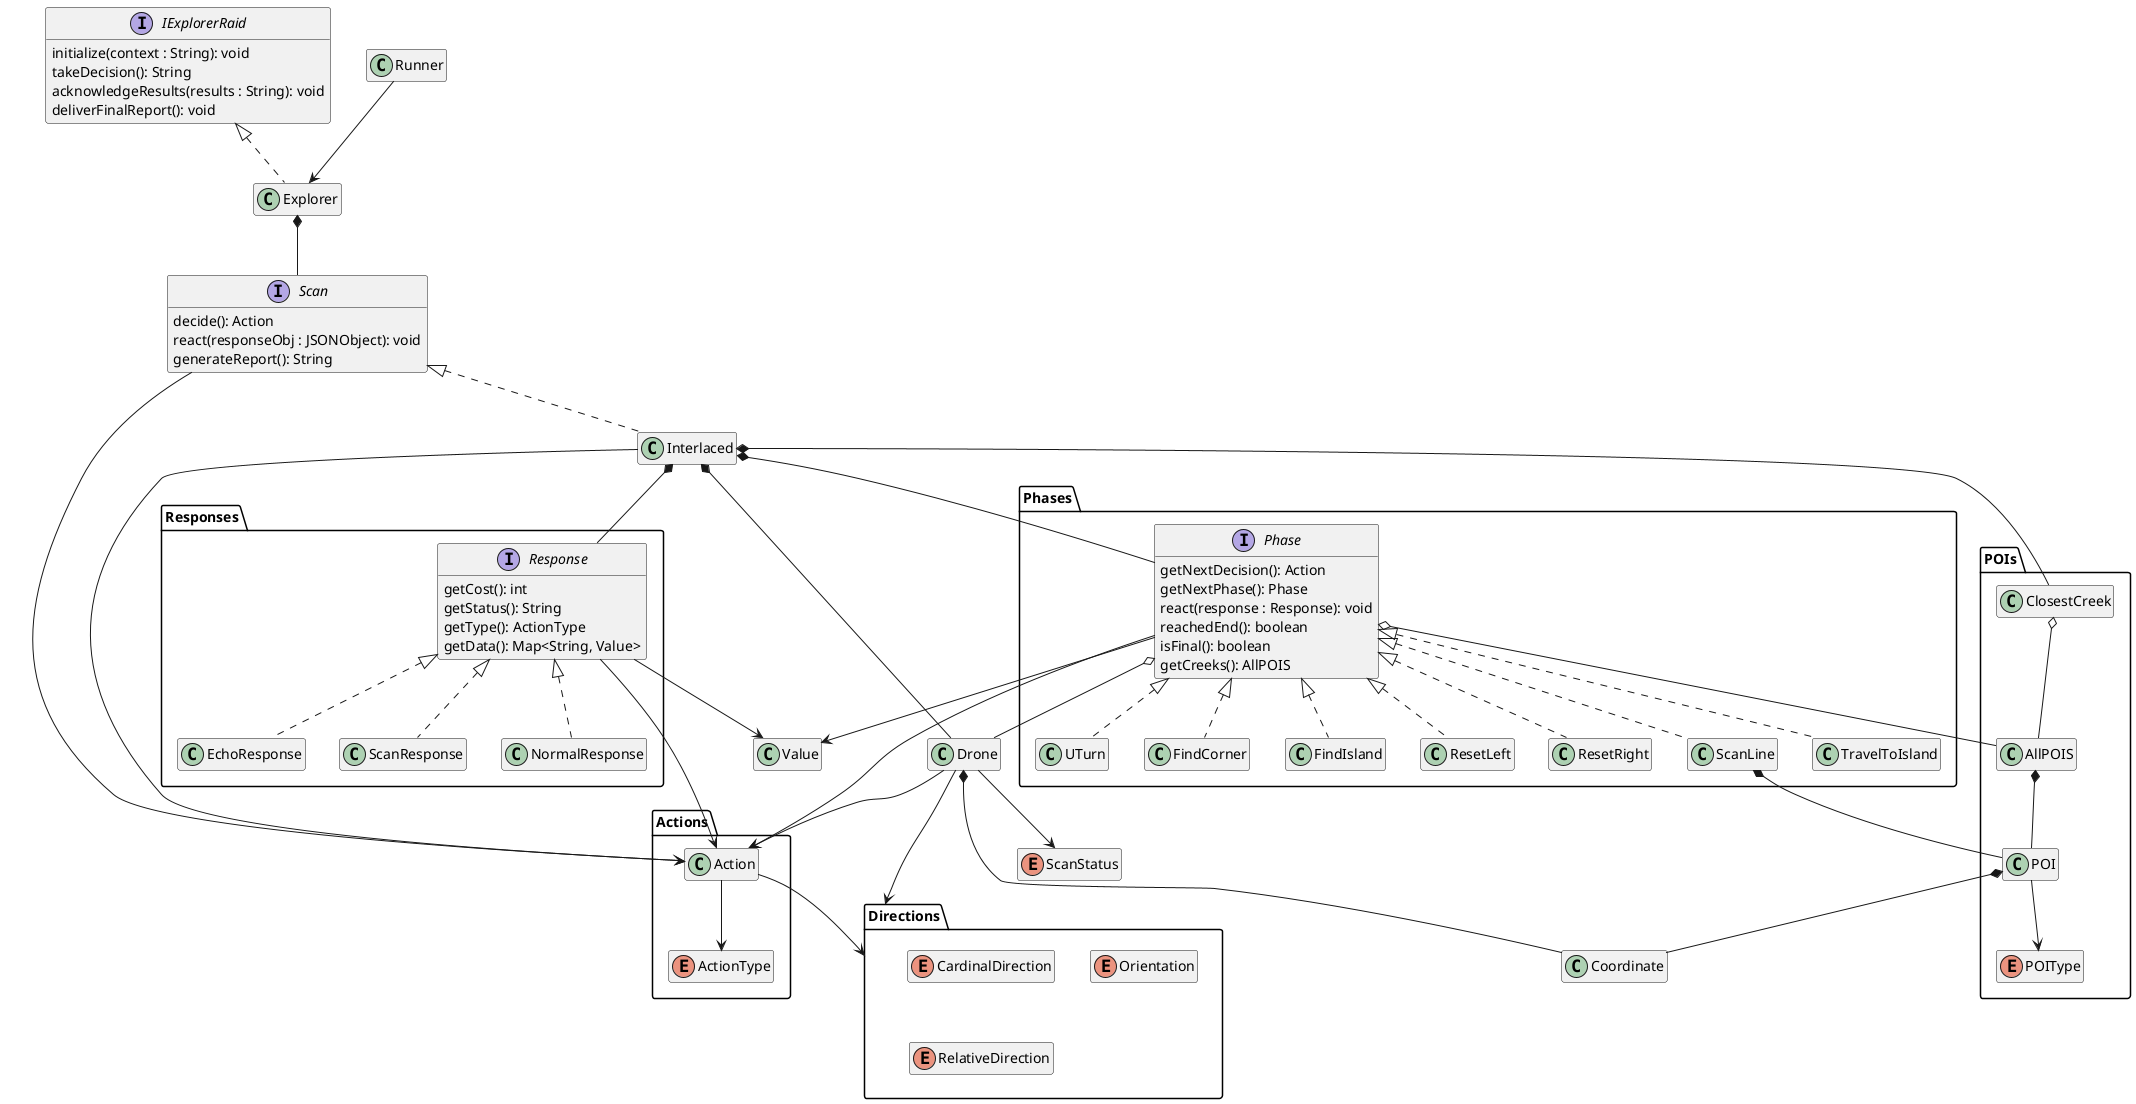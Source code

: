 @startuml Class Diagram

interface IExplorerRaid {
    initialize(context : String): void
    takeDecision(): String
    acknowledgeResults(results : String): void
    deliverFinalReport(): void
}

package Actions {
    class Action
    enum ActionType
    Action --> ActionType
}
Action --> Directions

package Directions {
    enum CardinalDirection
    enum Orientation
    enum RelativeDirection
}

package Phases {
    interface Phase {
        getNextDecision(): Action
        getNextPhase(): Phase
        react(response : Response): void
        reachedEnd(): boolean
        isFinal(): boolean
        getCreeks(): AllPOIS
    }
    class FindCorner implements Phase
    class FindIsland implements Phase
    class ResetLeft implements Phase
    class ResetRight implements Phase
    class ScanLine implements Phase
    class TravelToIsland implements Phase
    class UTurn implements Phase
}


package Responses {
    interface Response {
        getCost(): int
        getStatus(): String
        getType(): ActionType
        getData(): Map<String, Value>
    }
    class NormalResponse implements Response
    class EchoResponse implements Response
    class ScanResponse implements Response
}

package POIs {
    class AllPOIS
    class ClosestCreek
    class POI
    enum POIType
    
    POI --> POIType
    ClosestCreek o-- AllPOIS
    AllPOIS *-- POI
}
POI *-- Coordinate

interface Scan {
    decide(): Action
    react(responseObj : JSONObject): void
    generateReport(): String
}
class Interlaced implements Scan

class Drone
class Coordinate
class Explorer
class Runner
enum ScanStatus
class Value

hide empty members

class Explorer implements IExplorerRaid

Runner --> Explorer

Explorer *-- Scan

Scan --> Action

Interlaced *-- Phase
Interlaced *-- Drone
Interlaced *-- ClosestCreek
Interlaced *-- Response
Interlaced --> Action

Drone --> Directions
Drone --> ScanStatus
Drone *-- Coordinate
Drone --> Action

Phase o-- Drone
Phase o-- AllPOIS
Phase --> Value
Phase --> Action

Response --> Value
Response --> Action

ScanLine *-- POI

@enduml